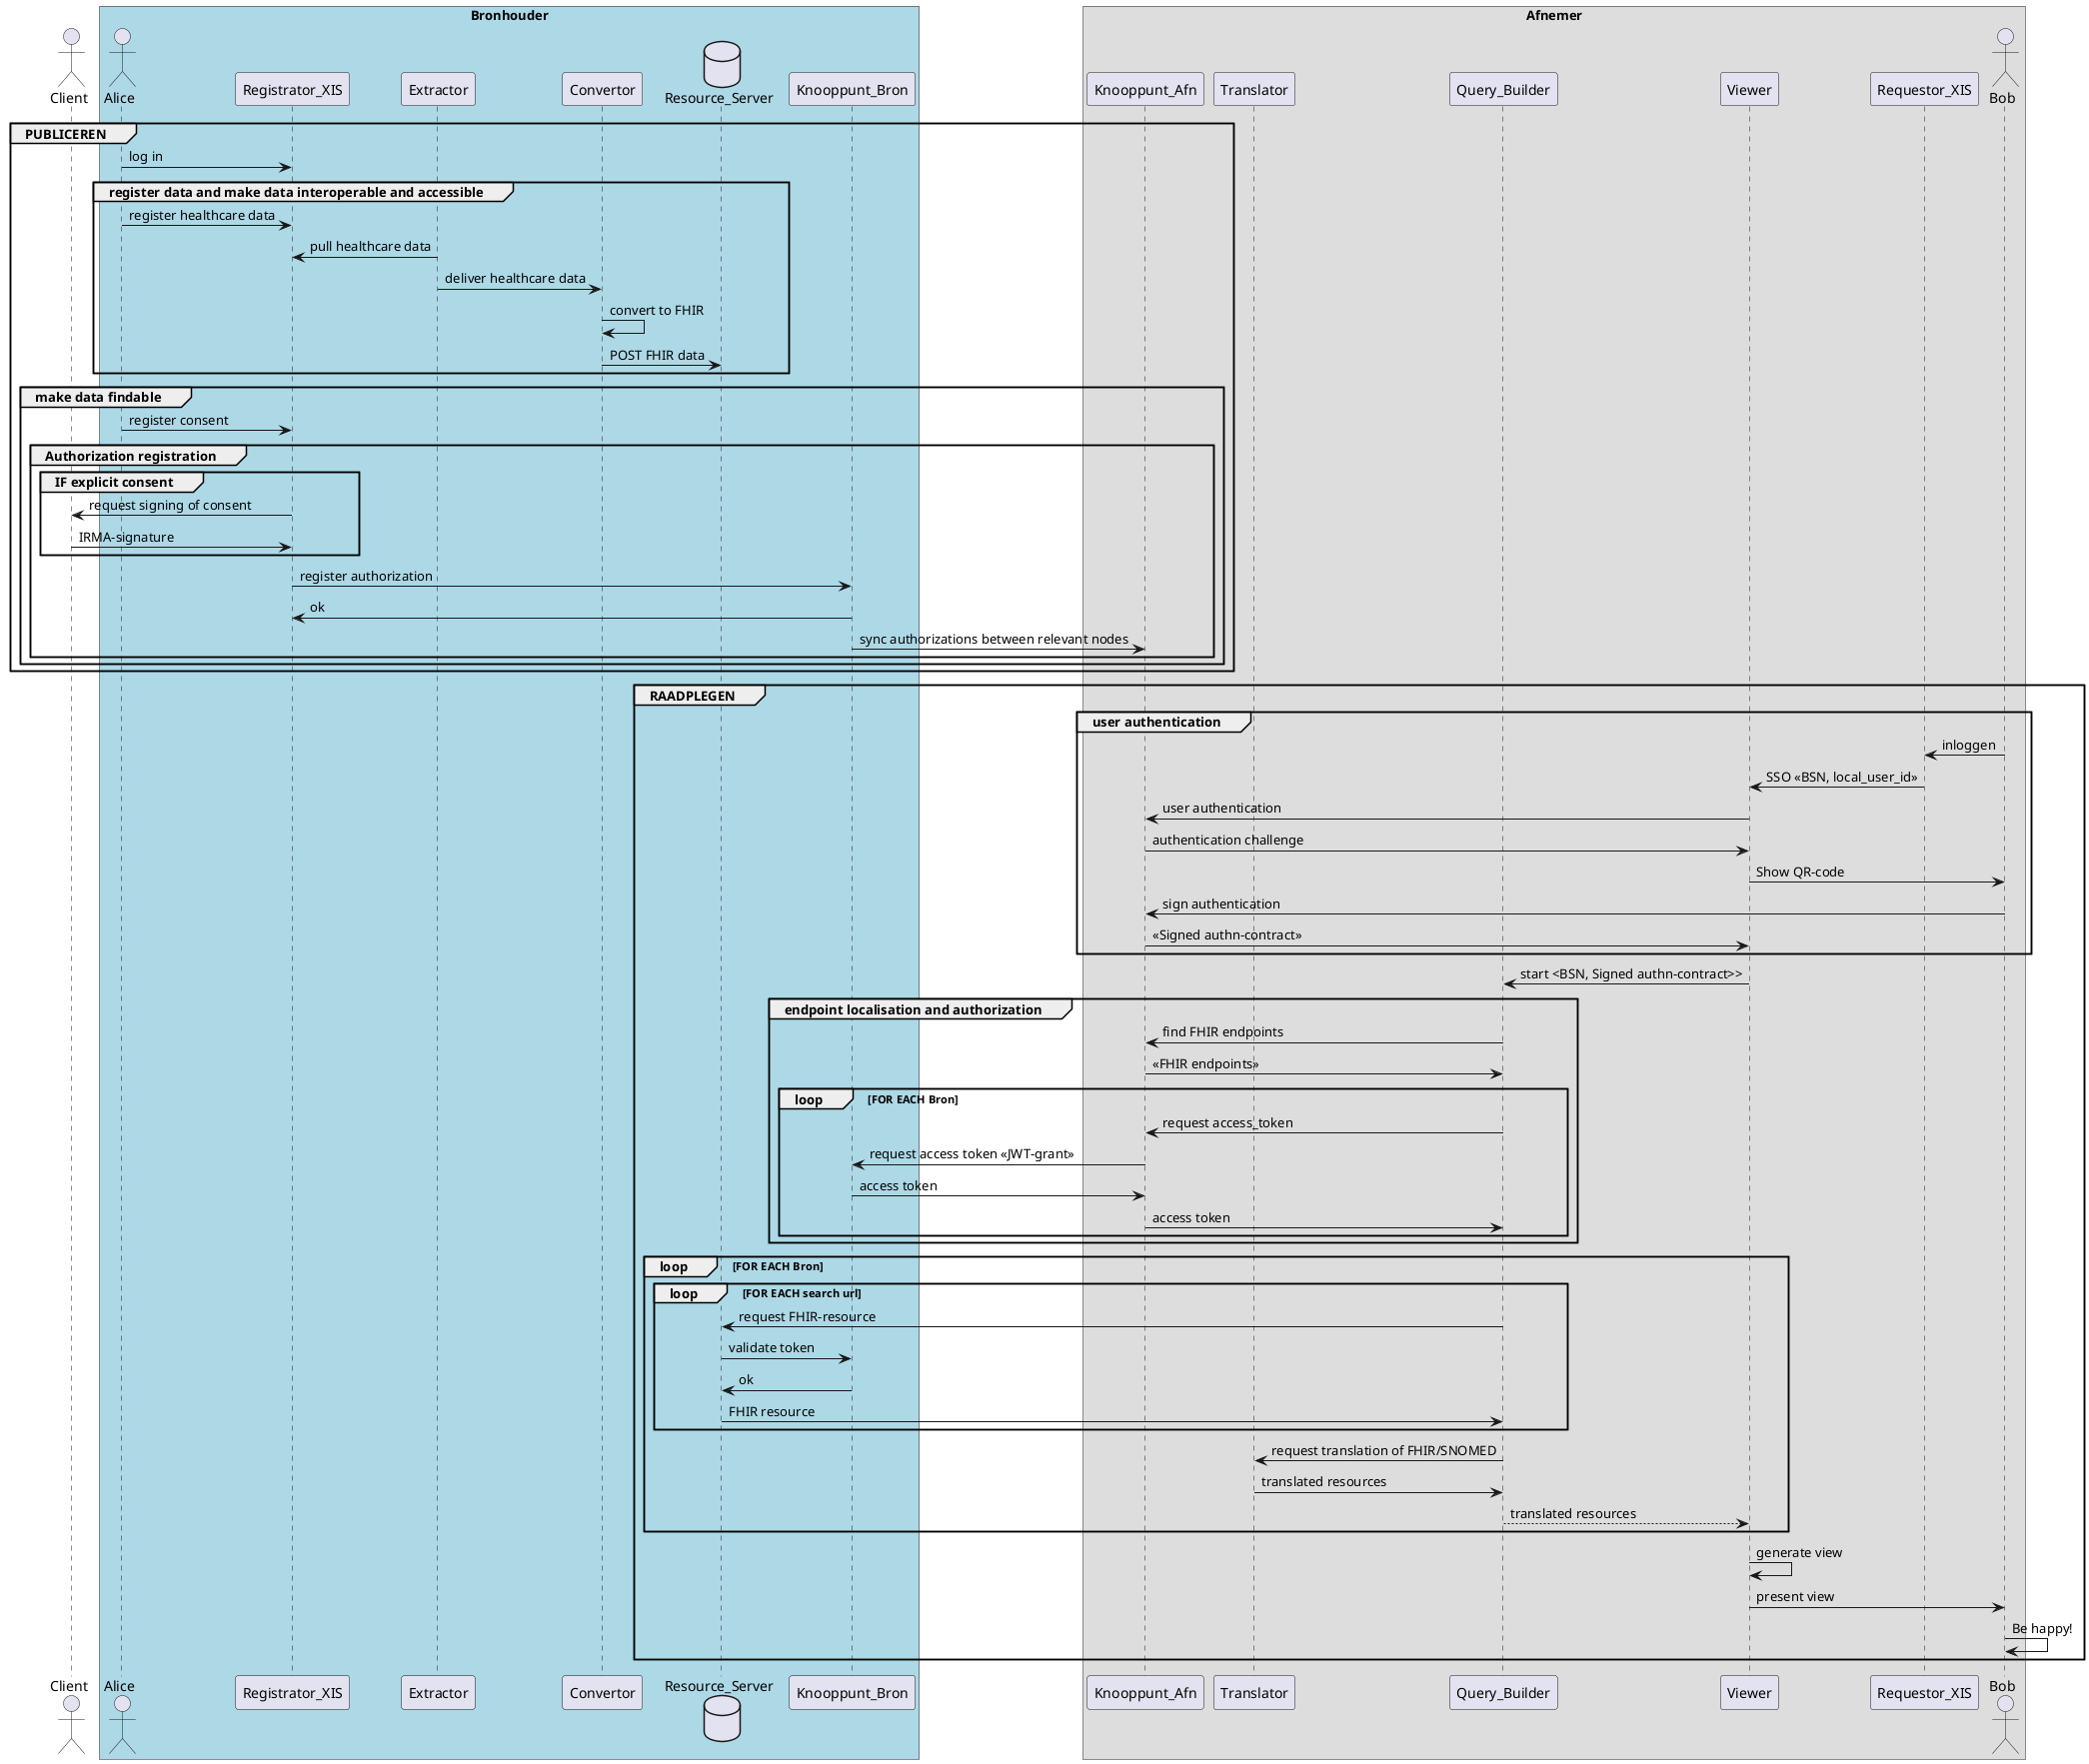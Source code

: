 @startuml
actor Client
box "Bronhouder" #LightBlue
actor Alice
participant Registrator_XIS
participant Extractor
participant Convertor
database Resource_Server
participant Knooppunt_Bron
end box

box "Afnemer"
participant Knooppunt_Afn
participant Translator
participant Query_Builder
participant Viewer
participant Requestor_XIS
actor Bob
end box

group PUBLICEREN
  Alice -> Registrator_XIS : log in
  group register data and make data interoperable and accessible
    Alice -> Registrator_XIS : register healthcare data
    Registrator_XIS <- Extractor: pull healthcare data
    Extractor -> Convertor: deliver healthcare data
    Convertor -> Convertor : convert to FHIR
    Convertor -> Resource_Server : POST FHIR data
  end

  group make data findable
    Alice -> Registrator_XIS : register consent
    group Authorization registration
      group IF explicit consent
        Registrator_XIS -> Client : request signing of consent
        Client -> Registrator_XIS : IRMA-signature
      end
      Registrator_XIS -> Knooppunt_Bron : register authorization
      Registrator_XIS <- Knooppunt_Bron : ok
      Knooppunt_Bron -> Knooppunt_Afn : sync authorizations between relevant nodes
    end
  end
end

group RAADPLEGEN
  group user authentication
    Bob -> Requestor_XIS : inloggen
    Requestor_XIS -> Viewer: SSO <<BSN, local_user_id>>
    Viewer -> Knooppunt_Afn : user authentication
    Knooppunt_Afn -> Viewer : authentication challenge
    Viewer -> Bob : Show QR-code
    Bob -> Knooppunt_Afn: sign authentication
    Knooppunt_Afn -> Viewer : <<Signed authn-contract>>
  end
  Viewer -> Query_Builder : start <BSN, Signed authn-contract>>

  group endpoint localisation and authorization
    Query_Builder -> Knooppunt_Afn : find FHIR endpoints
    Query_Builder <- Knooppunt_Afn : <<FHIR endpoints>>
    
    loop FOR EACH Bron
    Query_Builder -> Knooppunt_Afn : request access_token
    Knooppunt_Afn -> Knooppunt_Bron : request access token <<JWT-grant>>
    Knooppunt_Afn <- Knooppunt_Bron: access token
    Query_Builder <- Knooppunt_Afn : access token
    end
  end 
  
  loop FOR EACH Bron
    loop FOR EACH search url
      Query_Builder -> Resource_Server : request FHIR-resource
      Resource_Server -> Knooppunt_Bron: validate token
      Resource_Server <- Knooppunt_Bron: ok
      Query_Builder <- Resource_Server : FHIR resource
    end
    Query_Builder -> Translator: request translation of FHIR/SNOMED
    Query_Builder <- Translator: translated resources
    Query_Builder --> Viewer: translated resources
  end
  Viewer -> Viewer : generate view
  Viewer -> Bob: present view
  Bob -> Bob: Be happy!
end
@enduml
